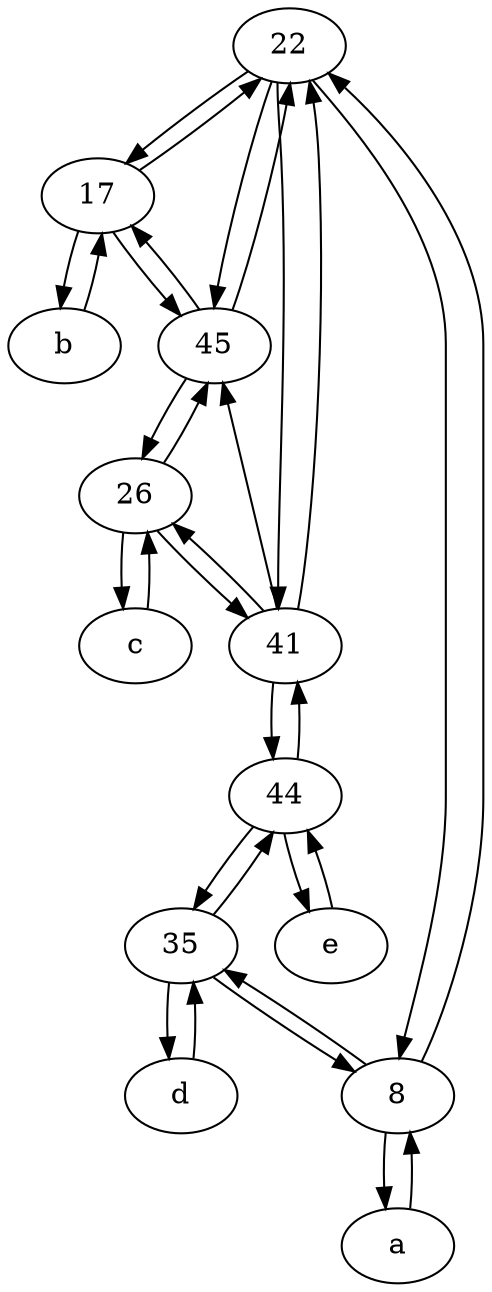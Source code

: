 digraph  {
	22;
	a [pos="40,10!"];
	b [pos="50,20!"];
	35;
	17;
	c [pos="20,10!"];
	e [pos="30,50!"];
	d [pos="20,30!"];
	26;
	41;
	45;
	8;
	44;
	41 -> 44;
	17 -> b;
	22 -> 45;
	8 -> a;
	e -> 44;
	44 -> e;
	a -> 8;
	35 -> d;
	35 -> 44;
	44 -> 35;
	d -> 35;
	c -> 26;
	22 -> 8;
	22 -> 41;
	b -> 17;
	17 -> 45;
	26 -> c;
	8 -> 22;
	17 -> 22;
	35 -> 8;
	45 -> 22;
	41 -> 45;
	26 -> 45;
	41 -> 22;
	45 -> 17;
	44 -> 41;
	26 -> 41;
	41 -> 26;
	8 -> 35;
	22 -> 17;
	45 -> 26;

	}